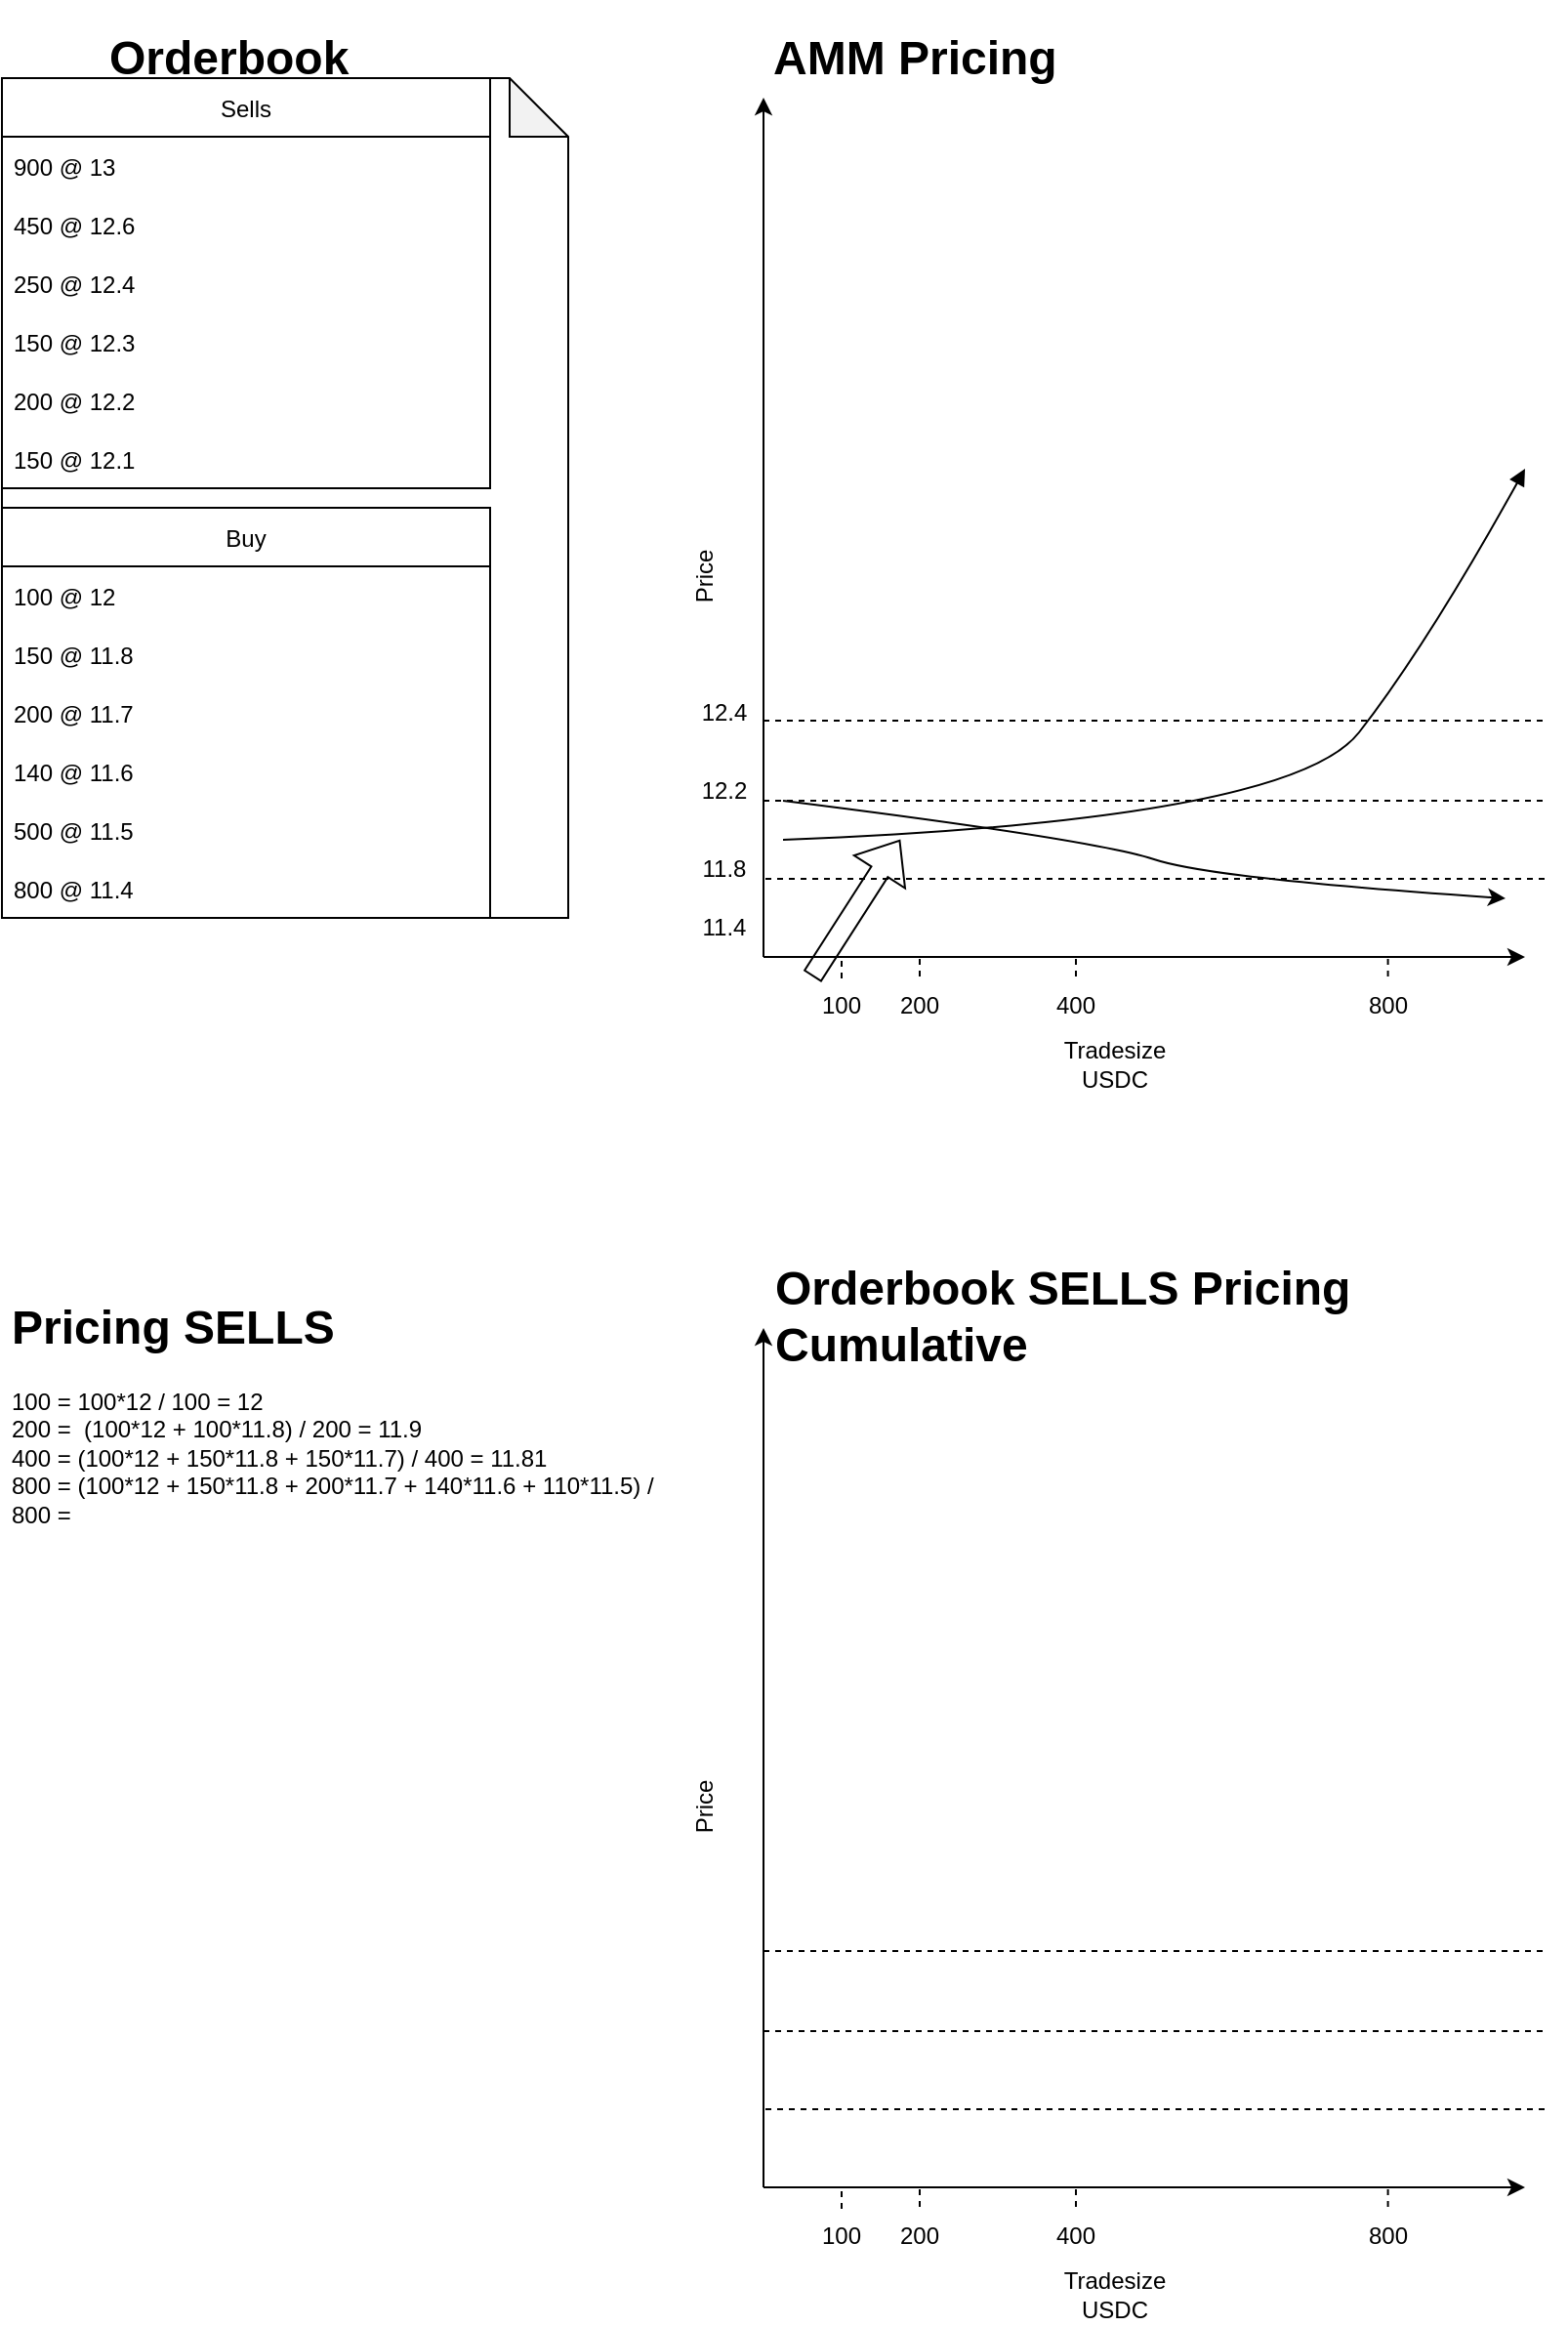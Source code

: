 <mxfile version="20.5.1" type="device"><diagram id="FND9TBH7QjOoeiK3HJkB" name="Page-1"><mxGraphModel dx="1422" dy="794" grid="1" gridSize="10" guides="1" tooltips="1" connect="1" arrows="1" fold="1" page="1" pageScale="1" pageWidth="850" pageHeight="1100" math="0" shadow="0"><root><mxCell id="0"/><mxCell id="1" parent="0"/><mxCell id="0veVInIf0X51zP6Sd0vR-18" value="" style="group" parent="1" vertex="1" connectable="0"><mxGeometry x="10" y="200" width="290" height="460" as="geometry"/></mxCell><mxCell id="0veVInIf0X51zP6Sd0vR-1" value="" style="shape=note;whiteSpace=wrap;html=1;backgroundOutline=1;darkOpacity=0.05;" parent="0veVInIf0X51zP6Sd0vR-18" vertex="1"><mxGeometry y="30" width="290" height="430" as="geometry"/></mxCell><mxCell id="0veVInIf0X51zP6Sd0vR-2" value="&lt;h1&gt;Orderbook&lt;/h1&gt;" style="text;html=1;strokeColor=none;fillColor=none;spacing=5;spacingTop=-20;whiteSpace=wrap;overflow=hidden;rounded=0;" parent="0veVInIf0X51zP6Sd0vR-18" vertex="1"><mxGeometry x="50" width="190" height="30" as="geometry"/></mxCell><mxCell id="0veVInIf0X51zP6Sd0vR-4" value="Buy" style="swimlane;fontStyle=0;childLayout=stackLayout;horizontal=1;startSize=30;horizontalStack=0;resizeParent=1;resizeParentMax=0;resizeLast=0;collapsible=1;marginBottom=0;" parent="0veVInIf0X51zP6Sd0vR-18" vertex="1"><mxGeometry y="250" width="250" height="210" as="geometry"/></mxCell><mxCell id="0veVInIf0X51zP6Sd0vR-5" value="100 @ 12" style="text;strokeColor=none;fillColor=none;align=left;verticalAlign=middle;spacingLeft=4;spacingRight=4;overflow=hidden;points=[[0,0.5],[1,0.5]];portConstraint=eastwest;rotatable=0;" parent="0veVInIf0X51zP6Sd0vR-4" vertex="1"><mxGeometry y="30" width="250" height="30" as="geometry"/></mxCell><mxCell id="0veVInIf0X51zP6Sd0vR-6" value="150 @ 11.8" style="text;strokeColor=none;fillColor=none;align=left;verticalAlign=middle;spacingLeft=4;spacingRight=4;overflow=hidden;points=[[0,0.5],[1,0.5]];portConstraint=eastwest;rotatable=0;" parent="0veVInIf0X51zP6Sd0vR-4" vertex="1"><mxGeometry y="60" width="250" height="30" as="geometry"/></mxCell><mxCell id="0veVInIf0X51zP6Sd0vR-7" value="200 @ 11.7" style="text;strokeColor=none;fillColor=none;align=left;verticalAlign=middle;spacingLeft=4;spacingRight=4;overflow=hidden;points=[[0,0.5],[1,0.5]];portConstraint=eastwest;rotatable=0;" parent="0veVInIf0X51zP6Sd0vR-4" vertex="1"><mxGeometry y="90" width="250" height="30" as="geometry"/></mxCell><mxCell id="0veVInIf0X51zP6Sd0vR-8" value="140 @ 11.6" style="text;strokeColor=none;fillColor=none;align=left;verticalAlign=middle;spacingLeft=4;spacingRight=4;overflow=hidden;points=[[0,0.5],[1,0.5]];portConstraint=eastwest;rotatable=0;" parent="0veVInIf0X51zP6Sd0vR-4" vertex="1"><mxGeometry y="120" width="250" height="30" as="geometry"/></mxCell><mxCell id="0veVInIf0X51zP6Sd0vR-10" value="500 @ 11.5" style="text;strokeColor=none;fillColor=none;align=left;verticalAlign=middle;spacingLeft=4;spacingRight=4;overflow=hidden;points=[[0,0.5],[1,0.5]];portConstraint=eastwest;rotatable=0;" parent="0veVInIf0X51zP6Sd0vR-4" vertex="1"><mxGeometry y="150" width="250" height="30" as="geometry"/></mxCell><mxCell id="0veVInIf0X51zP6Sd0vR-9" value="800 @ 11.4" style="text;strokeColor=none;fillColor=none;align=left;verticalAlign=middle;spacingLeft=4;spacingRight=4;overflow=hidden;points=[[0,0.5],[1,0.5]];portConstraint=eastwest;rotatable=0;" parent="0veVInIf0X51zP6Sd0vR-4" vertex="1"><mxGeometry y="180" width="250" height="30" as="geometry"/></mxCell><mxCell id="0veVInIf0X51zP6Sd0vR-11" value="Sells" style="swimlane;fontStyle=0;childLayout=stackLayout;horizontal=1;startSize=30;horizontalStack=0;resizeParent=1;resizeParentMax=0;resizeLast=0;collapsible=1;marginBottom=0;" parent="0veVInIf0X51zP6Sd0vR-18" vertex="1"><mxGeometry y="30" width="250" height="210" as="geometry"/></mxCell><mxCell id="0veVInIf0X51zP6Sd0vR-12" value="900 @ 13" style="text;strokeColor=none;fillColor=none;align=left;verticalAlign=middle;spacingLeft=4;spacingRight=4;overflow=hidden;points=[[0,0.5],[1,0.5]];portConstraint=eastwest;rotatable=0;" parent="0veVInIf0X51zP6Sd0vR-11" vertex="1"><mxGeometry y="30" width="250" height="30" as="geometry"/></mxCell><mxCell id="0veVInIf0X51zP6Sd0vR-13" value="450 @ 12.6" style="text;strokeColor=none;fillColor=none;align=left;verticalAlign=middle;spacingLeft=4;spacingRight=4;overflow=hidden;points=[[0,0.5],[1,0.5]];portConstraint=eastwest;rotatable=0;" parent="0veVInIf0X51zP6Sd0vR-11" vertex="1"><mxGeometry y="60" width="250" height="30" as="geometry"/></mxCell><mxCell id="0veVInIf0X51zP6Sd0vR-14" value="250 @ 12.4" style="text;strokeColor=none;fillColor=none;align=left;verticalAlign=middle;spacingLeft=4;spacingRight=4;overflow=hidden;points=[[0,0.5],[1,0.5]];portConstraint=eastwest;rotatable=0;" parent="0veVInIf0X51zP6Sd0vR-11" vertex="1"><mxGeometry y="90" width="250" height="30" as="geometry"/></mxCell><mxCell id="0veVInIf0X51zP6Sd0vR-15" value="150 @ 12.3" style="text;strokeColor=none;fillColor=none;align=left;verticalAlign=middle;spacingLeft=4;spacingRight=4;overflow=hidden;points=[[0,0.5],[1,0.5]];portConstraint=eastwest;rotatable=0;" parent="0veVInIf0X51zP6Sd0vR-11" vertex="1"><mxGeometry y="120" width="250" height="30" as="geometry"/></mxCell><mxCell id="0veVInIf0X51zP6Sd0vR-16" value="200 @ 12.2" style="text;strokeColor=none;fillColor=none;align=left;verticalAlign=middle;spacingLeft=4;spacingRight=4;overflow=hidden;points=[[0,0.5],[1,0.5]];portConstraint=eastwest;rotatable=0;" parent="0veVInIf0X51zP6Sd0vR-11" vertex="1"><mxGeometry y="150" width="250" height="30" as="geometry"/></mxCell><mxCell id="0veVInIf0X51zP6Sd0vR-17" value="150 @ 12.1" style="text;strokeColor=none;fillColor=none;align=left;verticalAlign=middle;spacingLeft=4;spacingRight=4;overflow=hidden;points=[[0,0.5],[1,0.5]];portConstraint=eastwest;rotatable=0;" parent="0veVInIf0X51zP6Sd0vR-11" vertex="1"><mxGeometry y="180" width="250" height="30" as="geometry"/></mxCell><mxCell id="0veVInIf0X51zP6Sd0vR-46" value="" style="group" parent="1" vertex="1" connectable="0"><mxGeometry x="350" y="200" width="461" height="610" as="geometry"/></mxCell><mxCell id="0veVInIf0X51zP6Sd0vR-19" value="" style="curved=1;endArrow=none;html=1;rounded=0;endFill=0;startArrow=block;startFill=1;" parent="0veVInIf0X51zP6Sd0vR-46" edge="1"><mxGeometry width="50" height="50" relative="1" as="geometry"><mxPoint x="440" y="230" as="sourcePoint"/><mxPoint x="60" y="420" as="targetPoint"/><Array as="points"><mxPoint x="390" y="320"/><mxPoint x="320" y="410"/></Array></mxGeometry></mxCell><mxCell id="0veVInIf0X51zP6Sd0vR-20" value="" style="endArrow=classic;html=1;rounded=0;endFill=1;" parent="0veVInIf0X51zP6Sd0vR-46" edge="1"><mxGeometry width="50" height="50" relative="1" as="geometry"><mxPoint x="50" y="480" as="sourcePoint"/><mxPoint x="50" y="40" as="targetPoint"/></mxGeometry></mxCell><mxCell id="0veVInIf0X51zP6Sd0vR-21" value="" style="endArrow=classic;html=1;rounded=0;" parent="0veVInIf0X51zP6Sd0vR-46" edge="1"><mxGeometry width="50" height="50" relative="1" as="geometry"><mxPoint x="50" y="480" as="sourcePoint"/><mxPoint x="440" y="480" as="targetPoint"/></mxGeometry></mxCell><mxCell id="0veVInIf0X51zP6Sd0vR-22" value="Tradesize&lt;br&gt;USDC" style="text;html=1;strokeColor=none;fillColor=none;align=center;verticalAlign=middle;whiteSpace=wrap;rounded=0;" parent="0veVInIf0X51zP6Sd0vR-46" vertex="1"><mxGeometry x="200" y="520" width="60" height="30" as="geometry"/></mxCell><mxCell id="0veVInIf0X51zP6Sd0vR-23" value="Price" style="text;html=1;strokeColor=none;fillColor=none;align=center;verticalAlign=middle;whiteSpace=wrap;rounded=0;rotation=-90;" parent="0veVInIf0X51zP6Sd0vR-46" vertex="1"><mxGeometry x="-10" y="270" width="60" height="30" as="geometry"/></mxCell><mxCell id="0veVInIf0X51zP6Sd0vR-24" value="11.4" style="text;html=1;strokeColor=none;fillColor=none;align=center;verticalAlign=middle;whiteSpace=wrap;rounded=0;" parent="0veVInIf0X51zP6Sd0vR-46" vertex="1"><mxGeometry y="450" width="60" height="30" as="geometry"/></mxCell><mxCell id="0veVInIf0X51zP6Sd0vR-26" value="12.2" style="text;html=1;strokeColor=none;fillColor=none;align=center;verticalAlign=middle;whiteSpace=wrap;rounded=0;" parent="0veVInIf0X51zP6Sd0vR-46" vertex="1"><mxGeometry y="380" width="60" height="30" as="geometry"/></mxCell><mxCell id="0veVInIf0X51zP6Sd0vR-27" value="12.4" style="text;html=1;strokeColor=none;fillColor=none;align=center;verticalAlign=middle;whiteSpace=wrap;rounded=0;" parent="0veVInIf0X51zP6Sd0vR-46" vertex="1"><mxGeometry y="340" width="60" height="30" as="geometry"/></mxCell><mxCell id="0veVInIf0X51zP6Sd0vR-28" value="11.8" style="text;html=1;strokeColor=none;fillColor=none;align=center;verticalAlign=middle;whiteSpace=wrap;rounded=0;" parent="0veVInIf0X51zP6Sd0vR-46" vertex="1"><mxGeometry y="420" width="60" height="30" as="geometry"/></mxCell><mxCell id="0veVInIf0X51zP6Sd0vR-29" value="" style="endArrow=none;html=1;rounded=0;dashed=1;" parent="0veVInIf0X51zP6Sd0vR-46" edge="1"><mxGeometry width="50" height="50" relative="1" as="geometry"><mxPoint x="50" y="359" as="sourcePoint"/><mxPoint x="450" y="359" as="targetPoint"/></mxGeometry></mxCell><mxCell id="0veVInIf0X51zP6Sd0vR-30" value="" style="endArrow=none;html=1;rounded=0;dashed=1;" parent="0veVInIf0X51zP6Sd0vR-46" edge="1"><mxGeometry width="50" height="50" relative="1" as="geometry"><mxPoint x="50" y="400" as="sourcePoint"/><mxPoint x="450" y="400" as="targetPoint"/></mxGeometry></mxCell><mxCell id="0veVInIf0X51zP6Sd0vR-31" value="" style="endArrow=none;html=1;rounded=0;dashed=1;" parent="0veVInIf0X51zP6Sd0vR-46" edge="1"><mxGeometry width="50" height="50" relative="1" as="geometry"><mxPoint x="51" y="440" as="sourcePoint"/><mxPoint x="451" y="440" as="targetPoint"/></mxGeometry></mxCell><mxCell id="0veVInIf0X51zP6Sd0vR-32" value="&lt;h1&gt;AMM Pricing&lt;/h1&gt;" style="text;html=1;strokeColor=none;fillColor=none;spacing=5;spacingTop=-20;whiteSpace=wrap;overflow=hidden;rounded=0;" parent="0veVInIf0X51zP6Sd0vR-46" vertex="1"><mxGeometry x="50" width="190" height="40" as="geometry"/></mxCell><mxCell id="0veVInIf0X51zP6Sd0vR-33" value="800" style="text;html=1;strokeColor=none;fillColor=none;align=center;verticalAlign=middle;whiteSpace=wrap;rounded=0;" parent="0veVInIf0X51zP6Sd0vR-46" vertex="1"><mxGeometry x="340" y="490" width="60" height="30" as="geometry"/></mxCell><mxCell id="0veVInIf0X51zP6Sd0vR-34" value="" style="endArrow=none;html=1;rounded=0;dashed=1;exitX=0.5;exitY=0;exitDx=0;exitDy=0;" parent="0veVInIf0X51zP6Sd0vR-46" edge="1"><mxGeometry width="50" height="50" relative="1" as="geometry"><mxPoint x="369.8" y="490" as="sourcePoint"/><mxPoint x="369.8" y="480" as="targetPoint"/></mxGeometry></mxCell><mxCell id="0veVInIf0X51zP6Sd0vR-39" value="" style="endArrow=none;html=1;rounded=0;dashed=1;exitX=0.5;exitY=0;exitDx=0;exitDy=0;" parent="0veVInIf0X51zP6Sd0vR-46" edge="1"><mxGeometry width="50" height="50" relative="1" as="geometry"><mxPoint x="210" y="490" as="sourcePoint"/><mxPoint x="210" y="480" as="targetPoint"/></mxGeometry></mxCell><mxCell id="0veVInIf0X51zP6Sd0vR-40" value="400" style="text;html=1;strokeColor=none;fillColor=none;align=center;verticalAlign=middle;whiteSpace=wrap;rounded=0;" parent="0veVInIf0X51zP6Sd0vR-46" vertex="1"><mxGeometry x="180" y="490" width="60" height="30" as="geometry"/></mxCell><mxCell id="0veVInIf0X51zP6Sd0vR-41" value="200" style="text;html=1;strokeColor=none;fillColor=none;align=center;verticalAlign=middle;whiteSpace=wrap;rounded=0;" parent="0veVInIf0X51zP6Sd0vR-46" vertex="1"><mxGeometry x="100" y="490" width="60" height="30" as="geometry"/></mxCell><mxCell id="0veVInIf0X51zP6Sd0vR-42" value="" style="endArrow=none;html=1;rounded=0;dashed=1;exitX=0.5;exitY=0;exitDx=0;exitDy=0;" parent="0veVInIf0X51zP6Sd0vR-46" edge="1"><mxGeometry width="50" height="50" relative="1" as="geometry"><mxPoint x="130" y="490" as="sourcePoint"/><mxPoint x="130" y="480" as="targetPoint"/></mxGeometry></mxCell><mxCell id="0veVInIf0X51zP6Sd0vR-44" value="" style="endArrow=none;html=1;rounded=0;dashed=1;exitX=0.5;exitY=0;exitDx=0;exitDy=0;" parent="0veVInIf0X51zP6Sd0vR-46" edge="1"><mxGeometry width="50" height="50" relative="1" as="geometry"><mxPoint x="90" y="491" as="sourcePoint"/><mxPoint x="90" y="481" as="targetPoint"/></mxGeometry></mxCell><mxCell id="0veVInIf0X51zP6Sd0vR-45" value="100" style="text;html=1;strokeColor=none;fillColor=none;align=center;verticalAlign=middle;whiteSpace=wrap;rounded=0;" parent="0veVInIf0X51zP6Sd0vR-46" vertex="1"><mxGeometry x="60" y="490" width="60" height="30" as="geometry"/></mxCell><mxCell id="cV8FxTAMC0TDDhufifyZ-3" value="" style="shape=flexArrow;endArrow=classic;html=1;rounded=0;" edge="1" parent="0veVInIf0X51zP6Sd0vR-46"><mxGeometry width="50" height="50" relative="1" as="geometry"><mxPoint x="75" y="490" as="sourcePoint"/><mxPoint x="120" y="420" as="targetPoint"/></mxGeometry></mxCell><mxCell id="0veVInIf0X51zP6Sd0vR-47" value="" style="group" parent="1" vertex="1" connectable="0"><mxGeometry x="350" y="830" width="451" height="550" as="geometry"/></mxCell><mxCell id="0veVInIf0X51zP6Sd0vR-49" value="" style="endArrow=classic;html=1;rounded=0;endFill=1;" parent="0veVInIf0X51zP6Sd0vR-47" edge="1"><mxGeometry width="50" height="50" relative="1" as="geometry"><mxPoint x="50" y="480" as="sourcePoint"/><mxPoint x="50" y="40" as="targetPoint"/></mxGeometry></mxCell><mxCell id="0veVInIf0X51zP6Sd0vR-50" value="" style="endArrow=classic;html=1;rounded=0;" parent="0veVInIf0X51zP6Sd0vR-47" edge="1"><mxGeometry width="50" height="50" relative="1" as="geometry"><mxPoint x="50" y="480" as="sourcePoint"/><mxPoint x="440" y="480" as="targetPoint"/></mxGeometry></mxCell><mxCell id="0veVInIf0X51zP6Sd0vR-51" value="Tradesize&lt;br&gt;USDC" style="text;html=1;strokeColor=none;fillColor=none;align=center;verticalAlign=middle;whiteSpace=wrap;rounded=0;" parent="0veVInIf0X51zP6Sd0vR-47" vertex="1"><mxGeometry x="200" y="520" width="60" height="30" as="geometry"/></mxCell><mxCell id="0veVInIf0X51zP6Sd0vR-52" value="Price" style="text;html=1;strokeColor=none;fillColor=none;align=center;verticalAlign=middle;whiteSpace=wrap;rounded=0;rotation=-90;" parent="0veVInIf0X51zP6Sd0vR-47" vertex="1"><mxGeometry x="-10" y="270" width="60" height="30" as="geometry"/></mxCell><mxCell id="0veVInIf0X51zP6Sd0vR-57" value="" style="endArrow=none;html=1;rounded=0;dashed=1;" parent="0veVInIf0X51zP6Sd0vR-47" edge="1"><mxGeometry width="50" height="50" relative="1" as="geometry"><mxPoint x="50" y="359" as="sourcePoint"/><mxPoint x="450" y="359" as="targetPoint"/></mxGeometry></mxCell><mxCell id="0veVInIf0X51zP6Sd0vR-58" value="" style="endArrow=none;html=1;rounded=0;dashed=1;" parent="0veVInIf0X51zP6Sd0vR-47" edge="1"><mxGeometry width="50" height="50" relative="1" as="geometry"><mxPoint x="50" y="400" as="sourcePoint"/><mxPoint x="450" y="400" as="targetPoint"/></mxGeometry></mxCell><mxCell id="0veVInIf0X51zP6Sd0vR-59" value="" style="endArrow=none;html=1;rounded=0;dashed=1;" parent="0veVInIf0X51zP6Sd0vR-47" edge="1"><mxGeometry width="50" height="50" relative="1" as="geometry"><mxPoint x="51" y="440" as="sourcePoint"/><mxPoint x="451" y="440" as="targetPoint"/></mxGeometry></mxCell><mxCell id="0veVInIf0X51zP6Sd0vR-60" value="&lt;h1&gt;Orderbook SELLS Pricing Cumulative&lt;/h1&gt;" style="text;html=1;strokeColor=none;fillColor=none;spacing=5;spacingTop=-20;whiteSpace=wrap;overflow=hidden;rounded=0;" parent="0veVInIf0X51zP6Sd0vR-47" vertex="1"><mxGeometry x="51" width="390" height="70" as="geometry"/></mxCell><mxCell id="0veVInIf0X51zP6Sd0vR-61" value="800" style="text;html=1;strokeColor=none;fillColor=none;align=center;verticalAlign=middle;whiteSpace=wrap;rounded=0;" parent="0veVInIf0X51zP6Sd0vR-47" vertex="1"><mxGeometry x="340" y="490" width="60" height="30" as="geometry"/></mxCell><mxCell id="0veVInIf0X51zP6Sd0vR-62" value="" style="endArrow=none;html=1;rounded=0;dashed=1;exitX=0.5;exitY=0;exitDx=0;exitDy=0;" parent="0veVInIf0X51zP6Sd0vR-47" edge="1"><mxGeometry width="50" height="50" relative="1" as="geometry"><mxPoint x="369.8" y="490" as="sourcePoint"/><mxPoint x="369.8" y="480" as="targetPoint"/></mxGeometry></mxCell><mxCell id="0veVInIf0X51zP6Sd0vR-63" value="" style="endArrow=none;html=1;rounded=0;dashed=1;exitX=0.5;exitY=0;exitDx=0;exitDy=0;" parent="0veVInIf0X51zP6Sd0vR-47" edge="1"><mxGeometry width="50" height="50" relative="1" as="geometry"><mxPoint x="210" y="490" as="sourcePoint"/><mxPoint x="210" y="480" as="targetPoint"/></mxGeometry></mxCell><mxCell id="0veVInIf0X51zP6Sd0vR-64" value="400" style="text;html=1;strokeColor=none;fillColor=none;align=center;verticalAlign=middle;whiteSpace=wrap;rounded=0;" parent="0veVInIf0X51zP6Sd0vR-47" vertex="1"><mxGeometry x="180" y="490" width="60" height="30" as="geometry"/></mxCell><mxCell id="0veVInIf0X51zP6Sd0vR-65" value="200" style="text;html=1;strokeColor=none;fillColor=none;align=center;verticalAlign=middle;whiteSpace=wrap;rounded=0;" parent="0veVInIf0X51zP6Sd0vR-47" vertex="1"><mxGeometry x="100" y="490" width="60" height="30" as="geometry"/></mxCell><mxCell id="0veVInIf0X51zP6Sd0vR-66" value="" style="endArrow=none;html=1;rounded=0;dashed=1;exitX=0.5;exitY=0;exitDx=0;exitDy=0;" parent="0veVInIf0X51zP6Sd0vR-47" edge="1"><mxGeometry width="50" height="50" relative="1" as="geometry"><mxPoint x="130" y="490" as="sourcePoint"/><mxPoint x="130" y="480" as="targetPoint"/></mxGeometry></mxCell><mxCell id="0veVInIf0X51zP6Sd0vR-67" value="" style="endArrow=none;html=1;rounded=0;dashed=1;exitX=0.5;exitY=0;exitDx=0;exitDy=0;" parent="0veVInIf0X51zP6Sd0vR-47" edge="1"><mxGeometry width="50" height="50" relative="1" as="geometry"><mxPoint x="90" y="491" as="sourcePoint"/><mxPoint x="90" y="481" as="targetPoint"/></mxGeometry></mxCell><mxCell id="0veVInIf0X51zP6Sd0vR-68" value="100" style="text;html=1;strokeColor=none;fillColor=none;align=center;verticalAlign=middle;whiteSpace=wrap;rounded=0;" parent="0veVInIf0X51zP6Sd0vR-47" vertex="1"><mxGeometry x="60" y="490" width="60" height="30" as="geometry"/></mxCell><mxCell id="0veVInIf0X51zP6Sd0vR-69" value="&lt;h1&gt;Pricing SELLS&lt;br&gt;&lt;/h1&gt;&lt;div&gt;100 = 100*12 / 100 = 12&lt;/div&gt;&lt;div&gt;200 =&amp;nbsp; (100*12 + 100*11.8) / 200 = 11.9&lt;/div&gt;400 = (100*12 + 150*11.8 + 150*11.7) / 400 = 11.81&lt;div&gt;800 = (100*12 + 150*11.8 + 200*11.7 + 140*11.6 + 110*11.5) / 800 =&amp;nbsp;&lt;/div&gt;" style="text;html=1;strokeColor=none;fillColor=none;spacing=5;spacingTop=-20;whiteSpace=wrap;overflow=hidden;rounded=0;" parent="1" vertex="1"><mxGeometry x="10" y="850" width="350" height="200" as="geometry"/></mxCell><mxCell id="cV8FxTAMC0TDDhufifyZ-2" value="" style="curved=1;endArrow=none;html=1;rounded=0;endFill=0;startArrow=classic;startFill=1;" edge="1" parent="1"><mxGeometry width="50" height="50" relative="1" as="geometry"><mxPoint x="780" y="650" as="sourcePoint"/><mxPoint x="410" y="600" as="targetPoint"/><Array as="points"><mxPoint x="630" y="640"/><mxPoint x="570" y="620"/></Array></mxGeometry></mxCell></root></mxGraphModel></diagram></mxfile>